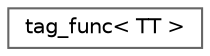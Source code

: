digraph "类继承关系图"
{
 // LATEX_PDF_SIZE
  bgcolor="transparent";
  edge [fontname=Helvetica,fontsize=10,labelfontname=Helvetica,labelfontsize=10];
  node [fontname=Helvetica,fontsize=10,shape=box,height=0.2,width=0.4];
  rankdir="LR";
  Node0 [id="Node000000",label="tag_func\< TT \>",height=0.2,width=0.4,color="grey40", fillcolor="white", style="filled",URL="$classtag__func.html",tooltip=" "];
}
